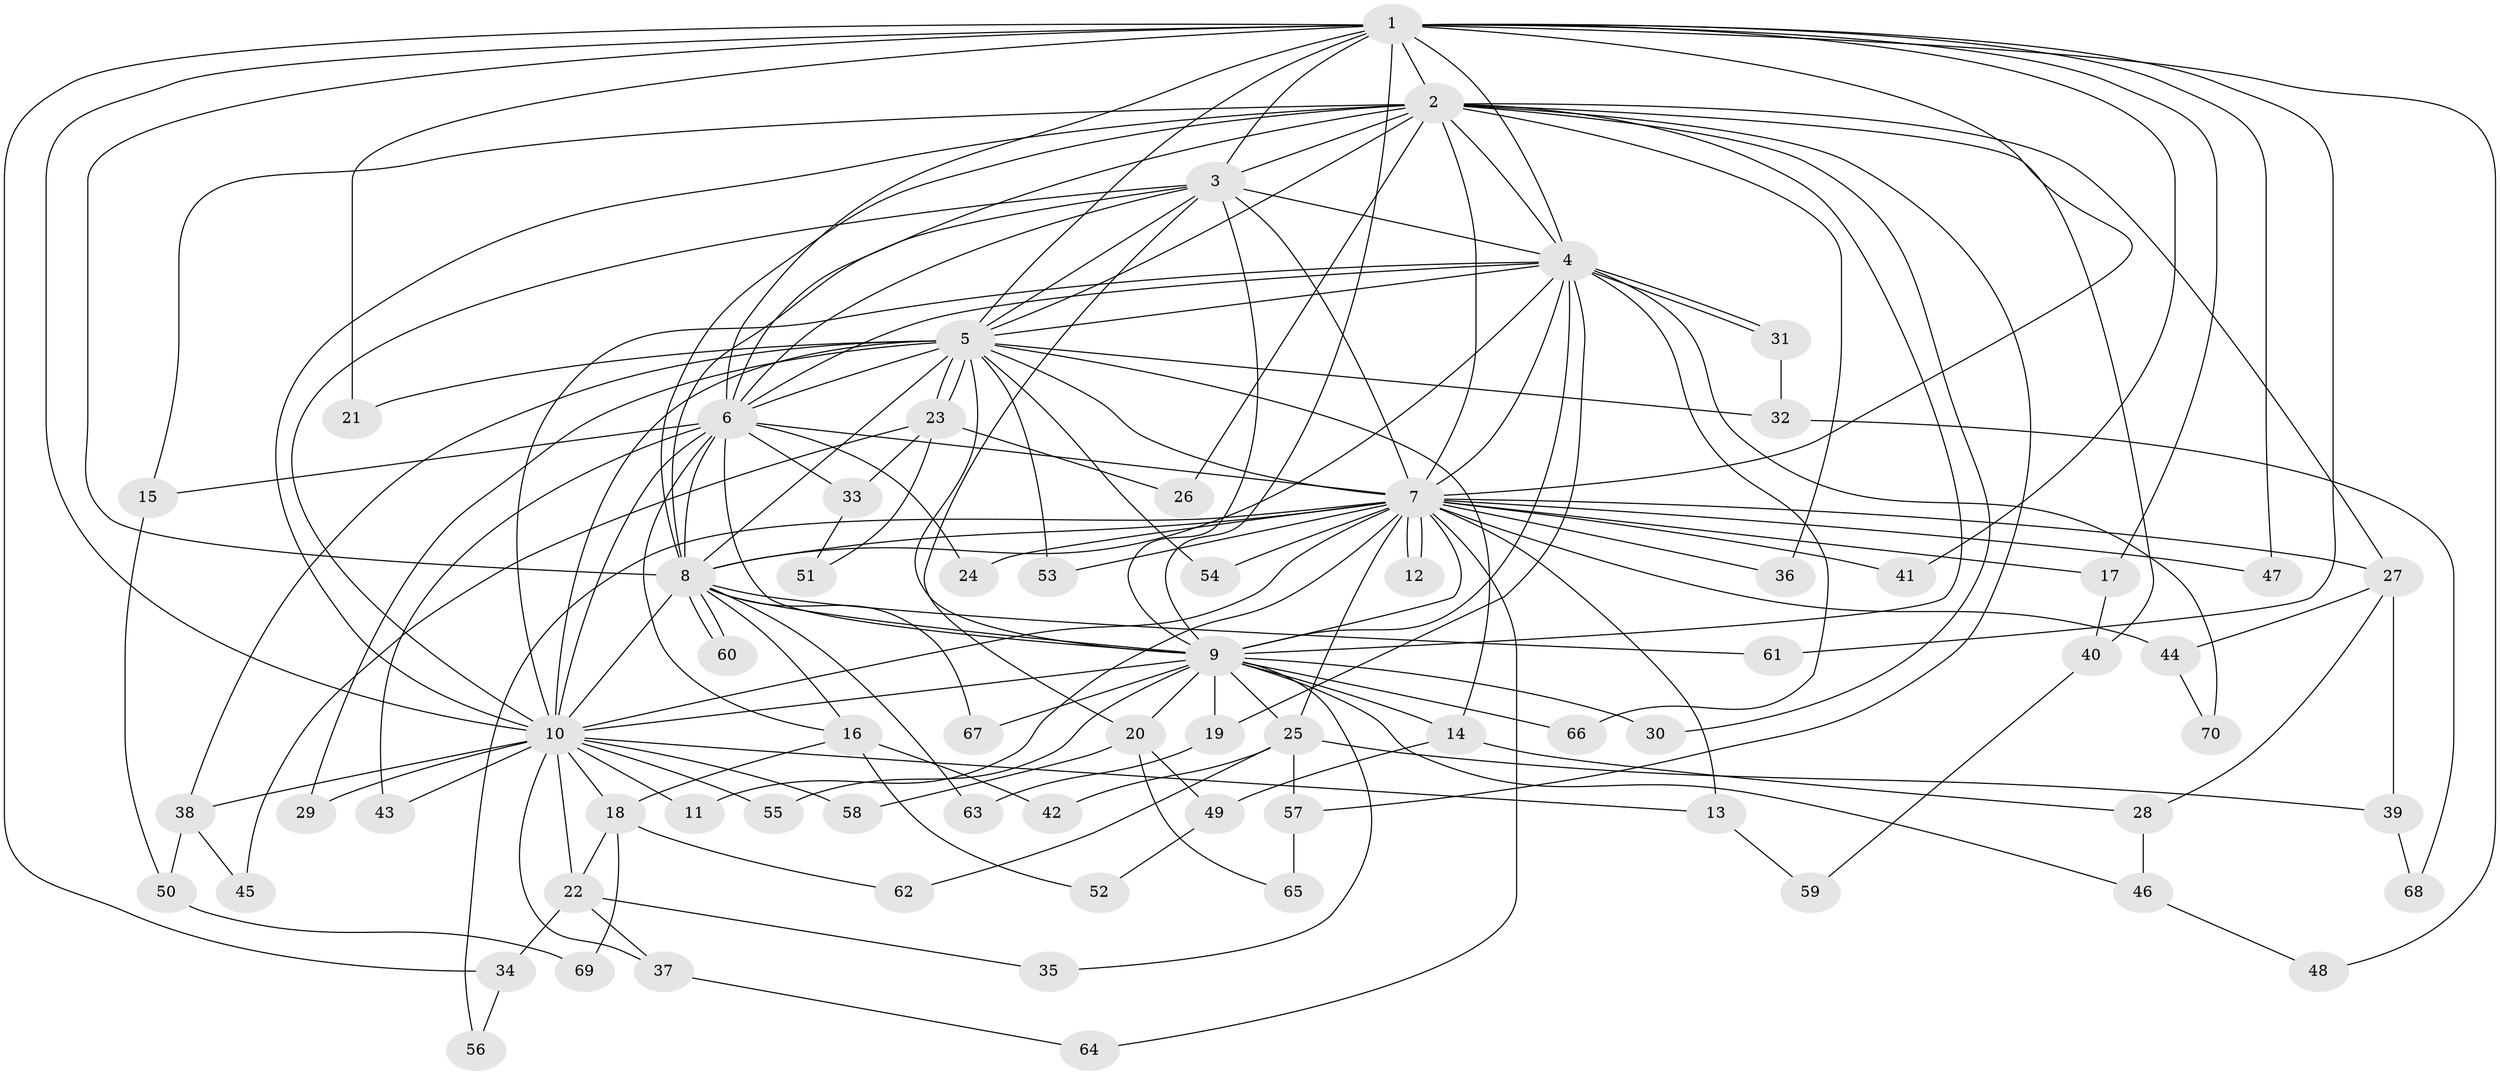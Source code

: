 // Generated by graph-tools (version 1.1) at 2025/10/02/27/25 16:10:56]
// undirected, 70 vertices, 165 edges
graph export_dot {
graph [start="1"]
  node [color=gray90,style=filled];
  1;
  2;
  3;
  4;
  5;
  6;
  7;
  8;
  9;
  10;
  11;
  12;
  13;
  14;
  15;
  16;
  17;
  18;
  19;
  20;
  21;
  22;
  23;
  24;
  25;
  26;
  27;
  28;
  29;
  30;
  31;
  32;
  33;
  34;
  35;
  36;
  37;
  38;
  39;
  40;
  41;
  42;
  43;
  44;
  45;
  46;
  47;
  48;
  49;
  50;
  51;
  52;
  53;
  54;
  55;
  56;
  57;
  58;
  59;
  60;
  61;
  62;
  63;
  64;
  65;
  66;
  67;
  68;
  69;
  70;
  1 -- 2;
  1 -- 3;
  1 -- 4;
  1 -- 5;
  1 -- 6;
  1 -- 7;
  1 -- 8;
  1 -- 9;
  1 -- 10;
  1 -- 17;
  1 -- 21;
  1 -- 34;
  1 -- 41;
  1 -- 47;
  1 -- 48;
  1 -- 61;
  2 -- 3;
  2 -- 4;
  2 -- 5;
  2 -- 6;
  2 -- 7;
  2 -- 8;
  2 -- 9;
  2 -- 10;
  2 -- 15;
  2 -- 26;
  2 -- 27;
  2 -- 30;
  2 -- 36;
  2 -- 40;
  2 -- 57;
  3 -- 4;
  3 -- 5;
  3 -- 6;
  3 -- 7;
  3 -- 8;
  3 -- 9;
  3 -- 10;
  3 -- 20;
  4 -- 5;
  4 -- 6;
  4 -- 7;
  4 -- 8;
  4 -- 9;
  4 -- 10;
  4 -- 19;
  4 -- 31;
  4 -- 31;
  4 -- 66;
  4 -- 70;
  5 -- 6;
  5 -- 7;
  5 -- 8;
  5 -- 9;
  5 -- 10;
  5 -- 14;
  5 -- 21;
  5 -- 23;
  5 -- 23;
  5 -- 29;
  5 -- 32;
  5 -- 38;
  5 -- 53;
  5 -- 54;
  6 -- 7;
  6 -- 8;
  6 -- 9;
  6 -- 10;
  6 -- 15;
  6 -- 16;
  6 -- 24;
  6 -- 33;
  6 -- 43;
  7 -- 8;
  7 -- 9;
  7 -- 10;
  7 -- 11;
  7 -- 12;
  7 -- 12;
  7 -- 13;
  7 -- 17;
  7 -- 24;
  7 -- 25;
  7 -- 27;
  7 -- 36;
  7 -- 41;
  7 -- 44;
  7 -- 47;
  7 -- 53;
  7 -- 54;
  7 -- 56;
  7 -- 64;
  8 -- 9;
  8 -- 10;
  8 -- 16;
  8 -- 60;
  8 -- 60;
  8 -- 61;
  8 -- 63;
  8 -- 67;
  9 -- 10;
  9 -- 14;
  9 -- 19;
  9 -- 20;
  9 -- 25;
  9 -- 30;
  9 -- 35;
  9 -- 46;
  9 -- 55;
  9 -- 66;
  9 -- 67;
  10 -- 11;
  10 -- 13;
  10 -- 18;
  10 -- 22;
  10 -- 29;
  10 -- 37;
  10 -- 38;
  10 -- 43;
  10 -- 55;
  10 -- 58;
  13 -- 59;
  14 -- 28;
  14 -- 49;
  15 -- 50;
  16 -- 18;
  16 -- 42;
  16 -- 52;
  17 -- 40;
  18 -- 22;
  18 -- 62;
  18 -- 69;
  19 -- 63;
  20 -- 49;
  20 -- 58;
  20 -- 65;
  22 -- 34;
  22 -- 35;
  22 -- 37;
  23 -- 26;
  23 -- 33;
  23 -- 45;
  23 -- 51;
  25 -- 39;
  25 -- 42;
  25 -- 57;
  25 -- 62;
  27 -- 28;
  27 -- 39;
  27 -- 44;
  28 -- 46;
  31 -- 32;
  32 -- 68;
  33 -- 51;
  34 -- 56;
  37 -- 64;
  38 -- 45;
  38 -- 50;
  39 -- 68;
  40 -- 59;
  44 -- 70;
  46 -- 48;
  49 -- 52;
  50 -- 69;
  57 -- 65;
}
